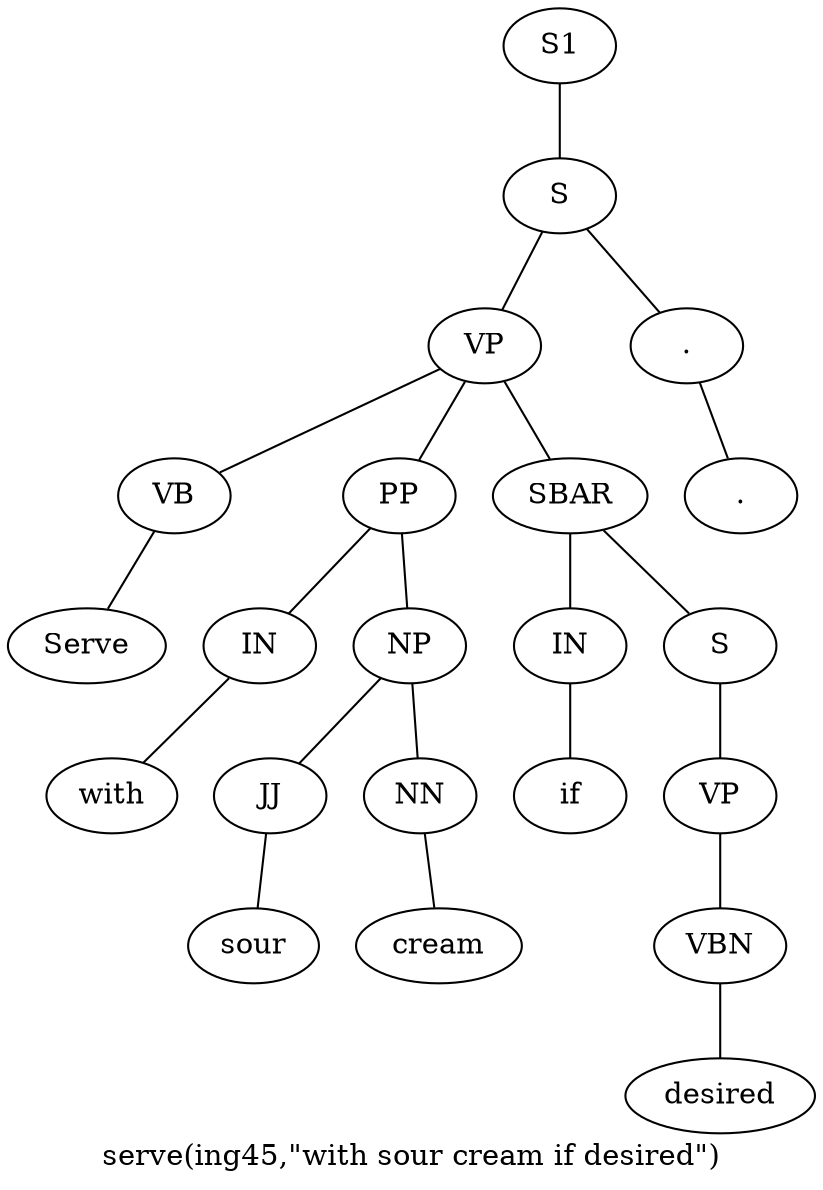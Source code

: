 graph SyntaxGraph {
	label = "serve(ing45,\"with sour cream if desired\")";
	Node0 [label="S1"];
	Node1 [label="S"];
	Node2 [label="VP"];
	Node3 [label="VB"];
	Node4 [label="Serve"];
	Node5 [label="PP"];
	Node6 [label="IN"];
	Node7 [label="with"];
	Node8 [label="NP"];
	Node9 [label="JJ"];
	Node10 [label="sour"];
	Node11 [label="NN"];
	Node12 [label="cream"];
	Node13 [label="SBAR"];
	Node14 [label="IN"];
	Node15 [label="if"];
	Node16 [label="S"];
	Node17 [label="VP"];
	Node18 [label="VBN"];
	Node19 [label="desired"];
	Node20 [label="."];
	Node21 [label="."];

	Node0 -- Node1;
	Node1 -- Node2;
	Node1 -- Node20;
	Node2 -- Node3;
	Node2 -- Node5;
	Node2 -- Node13;
	Node3 -- Node4;
	Node5 -- Node6;
	Node5 -- Node8;
	Node6 -- Node7;
	Node8 -- Node9;
	Node8 -- Node11;
	Node9 -- Node10;
	Node11 -- Node12;
	Node13 -- Node14;
	Node13 -- Node16;
	Node14 -- Node15;
	Node16 -- Node17;
	Node17 -- Node18;
	Node18 -- Node19;
	Node20 -- Node21;
}